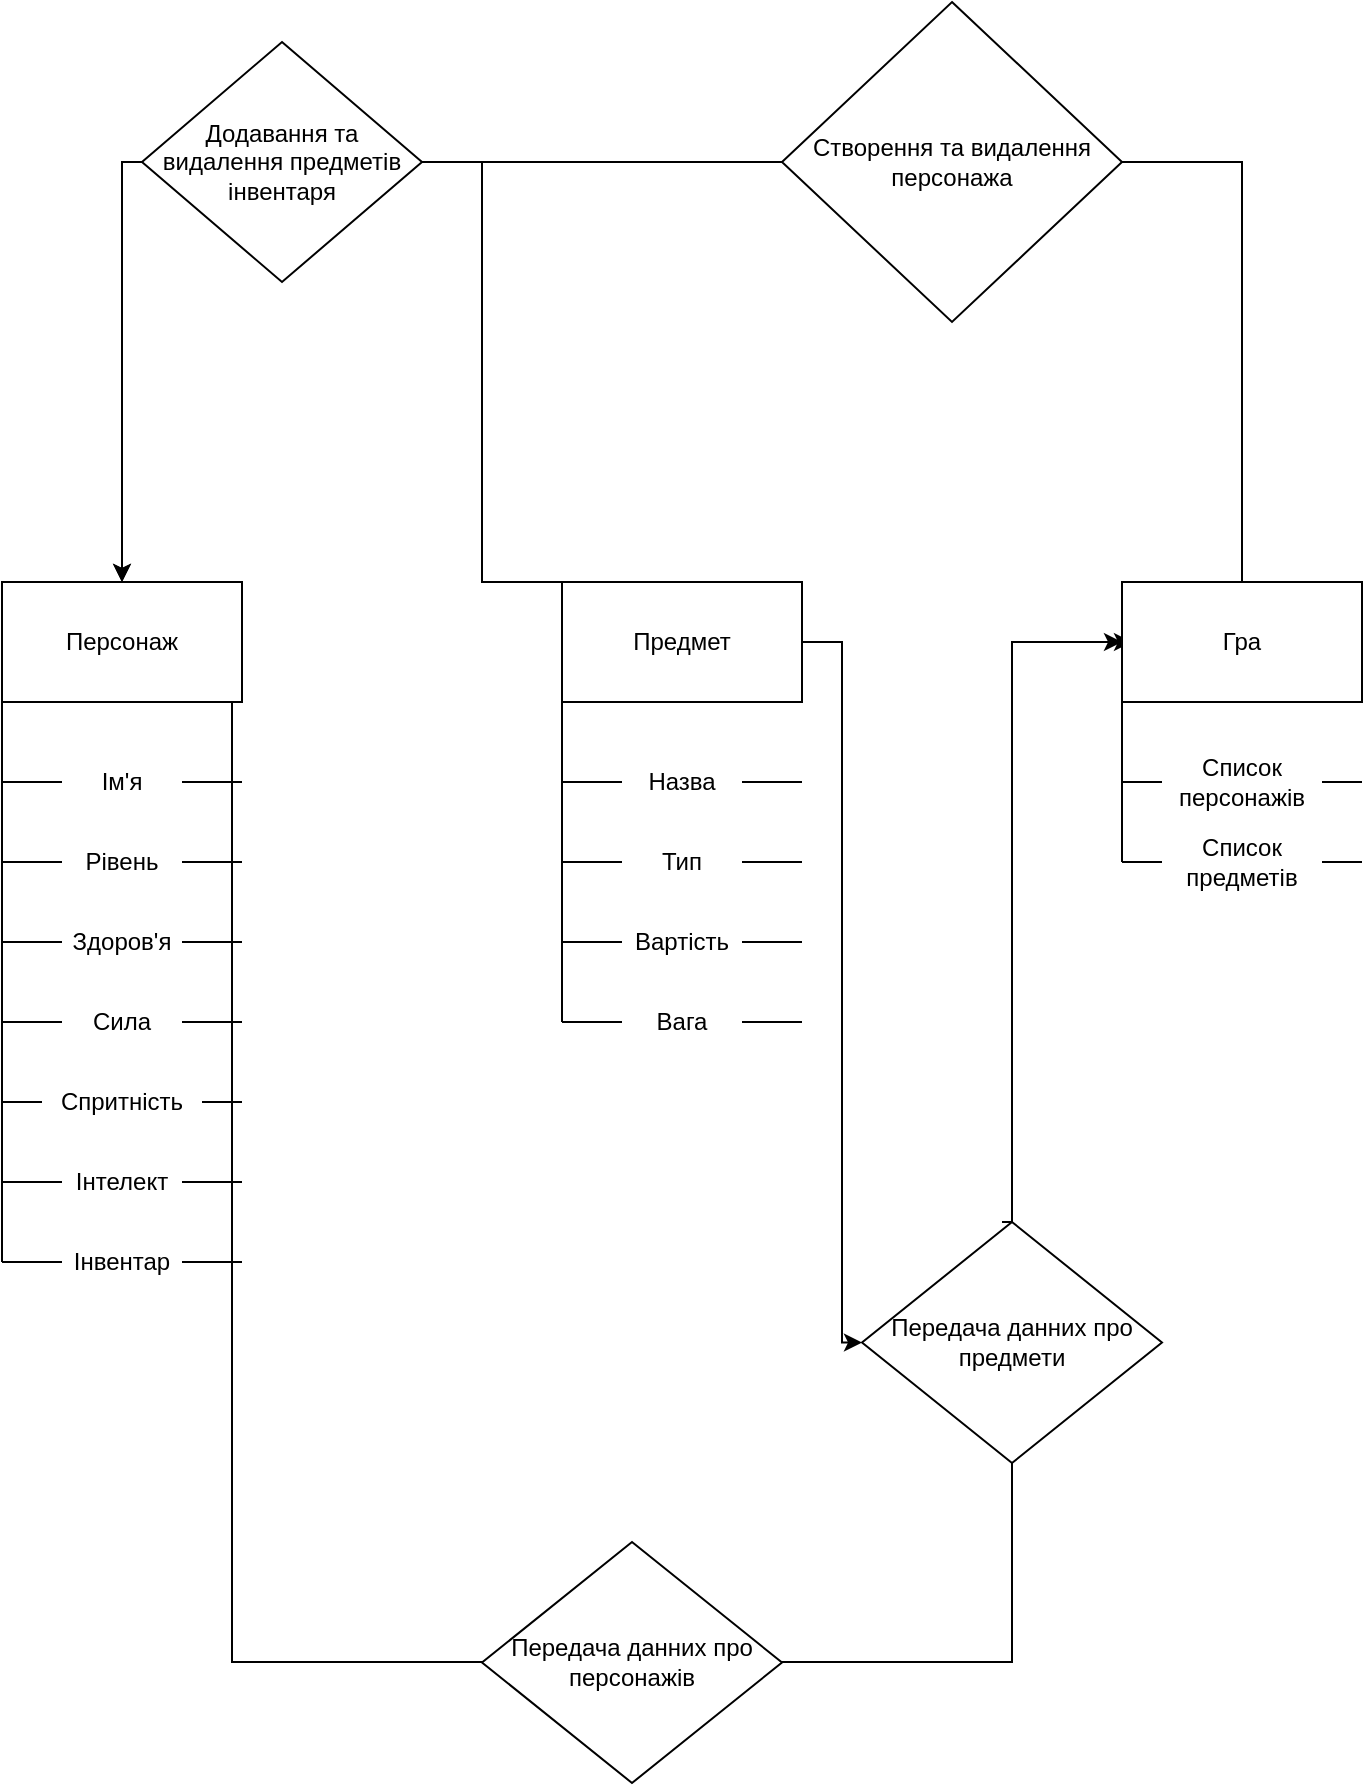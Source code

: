 <mxfile version="24.2.5" type="github">
  <diagram name="Страница — 1" id="Nx0x9TWQ8YZE-pTtcqeE">
    <mxGraphModel dx="789" dy="2083" grid="1" gridSize="10" guides="1" tooltips="1" connect="1" arrows="1" fold="1" page="1" pageScale="1" pageWidth="827" pageHeight="1169" math="0" shadow="0">
      <root>
        <mxCell id="0" />
        <mxCell id="1" parent="0" />
        <mxCell id="vE6tk5VLQzG_xR3LBL_k-56" style="edgeStyle=orthogonalEdgeStyle;rounded=0;orthogonalLoop=1;jettySize=auto;html=1;exitX=1;exitY=0.5;exitDx=0;exitDy=0;entryX=0;entryY=0.5;entryDx=0;entryDy=0;" edge="1" parent="1">
          <mxGeometry relative="1" as="geometry">
            <mxPoint x="275" y="230" as="sourcePoint" />
            <mxPoint x="725" y="230" as="targetPoint" />
            <Array as="points">
              <mxPoint x="275" y="740" />
              <mxPoint x="665" y="740" />
              <mxPoint x="665" y="230" />
            </Array>
          </mxGeometry>
        </mxCell>
        <mxCell id="vE6tk5VLQzG_xR3LBL_k-1" value="Персонаж" style="rounded=0;whiteSpace=wrap;html=1;" vertex="1" parent="1">
          <mxGeometry x="160" y="200" width="120" height="60" as="geometry" />
        </mxCell>
        <mxCell id="vE6tk5VLQzG_xR3LBL_k-2" value="" style="endArrow=none;html=1;rounded=0;entryX=0;entryY=1;entryDx=0;entryDy=0;" edge="1" parent="1" target="vE6tk5VLQzG_xR3LBL_k-1">
          <mxGeometry width="50" height="50" relative="1" as="geometry">
            <mxPoint x="160" y="540" as="sourcePoint" />
            <mxPoint x="300" y="450" as="targetPoint" />
          </mxGeometry>
        </mxCell>
        <mxCell id="vE6tk5VLQzG_xR3LBL_k-3" value="" style="endArrow=none;html=1;rounded=0;" edge="1" parent="1" source="vE6tk5VLQzG_xR3LBL_k-9">
          <mxGeometry width="50" height="50" relative="1" as="geometry">
            <mxPoint x="160" y="300" as="sourcePoint" />
            <mxPoint x="280" y="300" as="targetPoint" />
          </mxGeometry>
        </mxCell>
        <mxCell id="vE6tk5VLQzG_xR3LBL_k-4" value="" style="endArrow=none;html=1;rounded=0;" edge="1" parent="1" source="vE6tk5VLQzG_xR3LBL_k-11">
          <mxGeometry width="50" height="50" relative="1" as="geometry">
            <mxPoint x="160" y="340" as="sourcePoint" />
            <mxPoint x="280" y="340" as="targetPoint" />
          </mxGeometry>
        </mxCell>
        <mxCell id="vE6tk5VLQzG_xR3LBL_k-5" value="" style="endArrow=none;html=1;rounded=0;" edge="1" parent="1" source="vE6tk5VLQzG_xR3LBL_k-13">
          <mxGeometry width="50" height="50" relative="1" as="geometry">
            <mxPoint x="160" y="380" as="sourcePoint" />
            <mxPoint x="280" y="380" as="targetPoint" />
          </mxGeometry>
        </mxCell>
        <mxCell id="vE6tk5VLQzG_xR3LBL_k-6" value="" style="endArrow=none;html=1;rounded=0;" edge="1" parent="1" source="vE6tk5VLQzG_xR3LBL_k-15">
          <mxGeometry width="50" height="50" relative="1" as="geometry">
            <mxPoint x="160" y="420" as="sourcePoint" />
            <mxPoint x="280" y="420" as="targetPoint" />
          </mxGeometry>
        </mxCell>
        <mxCell id="vE6tk5VLQzG_xR3LBL_k-7" value="" style="endArrow=none;html=1;rounded=0;" edge="1" parent="1">
          <mxGeometry width="50" height="50" relative="1" as="geometry">
            <mxPoint x="260" y="460" as="sourcePoint" />
            <mxPoint x="280" y="460" as="targetPoint" />
          </mxGeometry>
        </mxCell>
        <mxCell id="vE6tk5VLQzG_xR3LBL_k-8" value="" style="endArrow=none;html=1;rounded=0;" edge="1" parent="1" target="vE6tk5VLQzG_xR3LBL_k-9">
          <mxGeometry width="50" height="50" relative="1" as="geometry">
            <mxPoint x="160" y="300" as="sourcePoint" />
            <mxPoint x="280" y="300" as="targetPoint" />
          </mxGeometry>
        </mxCell>
        <mxCell id="vE6tk5VLQzG_xR3LBL_k-9" value="Ім&#39;я" style="text;html=1;align=center;verticalAlign=middle;whiteSpace=wrap;rounded=0;" vertex="1" parent="1">
          <mxGeometry x="190" y="290" width="60" height="20" as="geometry" />
        </mxCell>
        <mxCell id="vE6tk5VLQzG_xR3LBL_k-10" value="" style="endArrow=none;html=1;rounded=0;" edge="1" parent="1" target="vE6tk5VLQzG_xR3LBL_k-11">
          <mxGeometry width="50" height="50" relative="1" as="geometry">
            <mxPoint x="160" y="340" as="sourcePoint" />
            <mxPoint x="280" y="340" as="targetPoint" />
          </mxGeometry>
        </mxCell>
        <mxCell id="vE6tk5VLQzG_xR3LBL_k-11" value="Рівень" style="text;html=1;align=center;verticalAlign=middle;whiteSpace=wrap;rounded=0;" vertex="1" parent="1">
          <mxGeometry x="190" y="330" width="60" height="20" as="geometry" />
        </mxCell>
        <mxCell id="vE6tk5VLQzG_xR3LBL_k-12" value="" style="endArrow=none;html=1;rounded=0;" edge="1" parent="1" target="vE6tk5VLQzG_xR3LBL_k-13">
          <mxGeometry width="50" height="50" relative="1" as="geometry">
            <mxPoint x="160" y="380" as="sourcePoint" />
            <mxPoint x="280" y="380" as="targetPoint" />
          </mxGeometry>
        </mxCell>
        <mxCell id="vE6tk5VLQzG_xR3LBL_k-13" value="Здоров&#39;я" style="text;html=1;align=center;verticalAlign=middle;whiteSpace=wrap;rounded=0;" vertex="1" parent="1">
          <mxGeometry x="190" y="370" width="60" height="20" as="geometry" />
        </mxCell>
        <mxCell id="vE6tk5VLQzG_xR3LBL_k-14" value="" style="endArrow=none;html=1;rounded=0;" edge="1" parent="1" target="vE6tk5VLQzG_xR3LBL_k-15">
          <mxGeometry width="50" height="50" relative="1" as="geometry">
            <mxPoint x="160" y="420" as="sourcePoint" />
            <mxPoint x="280" y="420" as="targetPoint" />
          </mxGeometry>
        </mxCell>
        <mxCell id="vE6tk5VLQzG_xR3LBL_k-15" value="Сила" style="text;html=1;align=center;verticalAlign=middle;whiteSpace=wrap;rounded=0;" vertex="1" parent="1">
          <mxGeometry x="190" y="410" width="60" height="20" as="geometry" />
        </mxCell>
        <mxCell id="vE6tk5VLQzG_xR3LBL_k-16" value="" style="endArrow=none;html=1;rounded=0;" edge="1" parent="1" source="vE6tk5VLQzG_xR3LBL_k-20">
          <mxGeometry width="50" height="50" relative="1" as="geometry">
            <mxPoint x="160" y="500" as="sourcePoint" />
            <mxPoint x="280" y="500" as="targetPoint" />
          </mxGeometry>
        </mxCell>
        <mxCell id="vE6tk5VLQzG_xR3LBL_k-17" value="" style="endArrow=none;html=1;rounded=0;" edge="1" parent="1">
          <mxGeometry width="50" height="50" relative="1" as="geometry">
            <mxPoint x="160" y="460" as="sourcePoint" />
            <mxPoint x="180" y="460" as="targetPoint" />
          </mxGeometry>
        </mxCell>
        <mxCell id="vE6tk5VLQzG_xR3LBL_k-18" value="Спритність" style="text;html=1;align=center;verticalAlign=middle;whiteSpace=wrap;rounded=0;" vertex="1" parent="1">
          <mxGeometry x="190" y="450" width="60" height="20" as="geometry" />
        </mxCell>
        <mxCell id="vE6tk5VLQzG_xR3LBL_k-19" value="" style="endArrow=none;html=1;rounded=0;" edge="1" parent="1" target="vE6tk5VLQzG_xR3LBL_k-20">
          <mxGeometry width="50" height="50" relative="1" as="geometry">
            <mxPoint x="160" y="500" as="sourcePoint" />
            <mxPoint x="280" y="500" as="targetPoint" />
          </mxGeometry>
        </mxCell>
        <mxCell id="vE6tk5VLQzG_xR3LBL_k-20" value="Інтелект" style="text;html=1;align=center;verticalAlign=middle;whiteSpace=wrap;rounded=0;" vertex="1" parent="1">
          <mxGeometry x="190" y="490" width="60" height="20" as="geometry" />
        </mxCell>
        <mxCell id="vE6tk5VLQzG_xR3LBL_k-21" value="" style="endArrow=none;html=1;rounded=0;" edge="1" parent="1" source="vE6tk5VLQzG_xR3LBL_k-23">
          <mxGeometry width="50" height="50" relative="1" as="geometry">
            <mxPoint x="160" y="540" as="sourcePoint" />
            <mxPoint x="280" y="540" as="targetPoint" />
          </mxGeometry>
        </mxCell>
        <mxCell id="vE6tk5VLQzG_xR3LBL_k-22" value="" style="endArrow=none;html=1;rounded=0;" edge="1" parent="1" target="vE6tk5VLQzG_xR3LBL_k-23">
          <mxGeometry width="50" height="50" relative="1" as="geometry">
            <mxPoint x="160" y="540" as="sourcePoint" />
            <mxPoint x="280" y="540" as="targetPoint" />
          </mxGeometry>
        </mxCell>
        <mxCell id="vE6tk5VLQzG_xR3LBL_k-23" value="Інвентар" style="text;html=1;align=center;verticalAlign=middle;whiteSpace=wrap;rounded=0;" vertex="1" parent="1">
          <mxGeometry x="190" y="530" width="60" height="20" as="geometry" />
        </mxCell>
        <mxCell id="vE6tk5VLQzG_xR3LBL_k-49" style="edgeStyle=orthogonalEdgeStyle;rounded=0;orthogonalLoop=1;jettySize=auto;html=1;exitX=0;exitY=0.5;exitDx=0;exitDy=0;entryX=0.5;entryY=0;entryDx=0;entryDy=0;" edge="1" parent="1" source="vE6tk5VLQzG_xR3LBL_k-24" target="vE6tk5VLQzG_xR3LBL_k-1">
          <mxGeometry relative="1" as="geometry">
            <mxPoint x="410" y="70" as="targetPoint" />
            <Array as="points">
              <mxPoint x="440" y="200" />
              <mxPoint x="400" y="200" />
              <mxPoint x="400" y="-10" />
              <mxPoint x="220" y="-10" />
            </Array>
          </mxGeometry>
        </mxCell>
        <mxCell id="vE6tk5VLQzG_xR3LBL_k-53" style="edgeStyle=orthogonalEdgeStyle;rounded=0;orthogonalLoop=1;jettySize=auto;html=1;exitX=0.5;exitY=0;exitDx=0;exitDy=0;entryX=0;entryY=0.5;entryDx=0;entryDy=0;" edge="1" parent="1" target="vE6tk5VLQzG_xR3LBL_k-38">
          <mxGeometry relative="1" as="geometry">
            <mxPoint x="660" y="519.97" as="sourcePoint" />
            <mxPoint x="715" y="229.97" as="targetPoint" />
            <Array as="points">
              <mxPoint x="665" y="520" />
              <mxPoint x="665" y="230" />
            </Array>
          </mxGeometry>
        </mxCell>
        <mxCell id="vE6tk5VLQzG_xR3LBL_k-24" value="Предмет" style="rounded=0;whiteSpace=wrap;html=1;" vertex="1" parent="1">
          <mxGeometry x="440" y="200" width="120" height="60" as="geometry" />
        </mxCell>
        <mxCell id="vE6tk5VLQzG_xR3LBL_k-25" value="" style="endArrow=none;html=1;rounded=0;entryX=0;entryY=1;entryDx=0;entryDy=0;" edge="1" parent="1" target="vE6tk5VLQzG_xR3LBL_k-24">
          <mxGeometry width="50" height="50" relative="1" as="geometry">
            <mxPoint x="440" y="420" as="sourcePoint" />
            <mxPoint x="580" y="450" as="targetPoint" />
          </mxGeometry>
        </mxCell>
        <mxCell id="vE6tk5VLQzG_xR3LBL_k-26" value="" style="endArrow=none;html=1;rounded=0;" edge="1" parent="1" source="vE6tk5VLQzG_xR3LBL_k-31">
          <mxGeometry width="50" height="50" relative="1" as="geometry">
            <mxPoint x="440" y="300" as="sourcePoint" />
            <mxPoint x="560" y="300" as="targetPoint" />
          </mxGeometry>
        </mxCell>
        <mxCell id="vE6tk5VLQzG_xR3LBL_k-27" value="" style="endArrow=none;html=1;rounded=0;" edge="1" parent="1" source="vE6tk5VLQzG_xR3LBL_k-33">
          <mxGeometry width="50" height="50" relative="1" as="geometry">
            <mxPoint x="440" y="340" as="sourcePoint" />
            <mxPoint x="560" y="340" as="targetPoint" />
          </mxGeometry>
        </mxCell>
        <mxCell id="vE6tk5VLQzG_xR3LBL_k-28" value="" style="endArrow=none;html=1;rounded=0;" edge="1" parent="1" source="vE6tk5VLQzG_xR3LBL_k-35">
          <mxGeometry width="50" height="50" relative="1" as="geometry">
            <mxPoint x="440" y="380" as="sourcePoint" />
            <mxPoint x="560" y="380" as="targetPoint" />
          </mxGeometry>
        </mxCell>
        <mxCell id="vE6tk5VLQzG_xR3LBL_k-29" value="" style="endArrow=none;html=1;rounded=0;" edge="1" parent="1" source="vE6tk5VLQzG_xR3LBL_k-37">
          <mxGeometry width="50" height="50" relative="1" as="geometry">
            <mxPoint x="440" y="420" as="sourcePoint" />
            <mxPoint x="560" y="420" as="targetPoint" />
          </mxGeometry>
        </mxCell>
        <mxCell id="vE6tk5VLQzG_xR3LBL_k-30" value="" style="endArrow=none;html=1;rounded=0;" edge="1" parent="1" target="vE6tk5VLQzG_xR3LBL_k-31">
          <mxGeometry width="50" height="50" relative="1" as="geometry">
            <mxPoint x="440" y="300" as="sourcePoint" />
            <mxPoint x="560" y="300" as="targetPoint" />
          </mxGeometry>
        </mxCell>
        <mxCell id="vE6tk5VLQzG_xR3LBL_k-31" value="Назва" style="text;html=1;align=center;verticalAlign=middle;whiteSpace=wrap;rounded=0;" vertex="1" parent="1">
          <mxGeometry x="470" y="290" width="60" height="20" as="geometry" />
        </mxCell>
        <mxCell id="vE6tk5VLQzG_xR3LBL_k-32" value="" style="endArrow=none;html=1;rounded=0;" edge="1" parent="1" target="vE6tk5VLQzG_xR3LBL_k-33">
          <mxGeometry width="50" height="50" relative="1" as="geometry">
            <mxPoint x="440" y="340" as="sourcePoint" />
            <mxPoint x="560" y="340" as="targetPoint" />
          </mxGeometry>
        </mxCell>
        <mxCell id="vE6tk5VLQzG_xR3LBL_k-33" value="Тип" style="text;html=1;align=center;verticalAlign=middle;whiteSpace=wrap;rounded=0;" vertex="1" parent="1">
          <mxGeometry x="470" y="330" width="60" height="20" as="geometry" />
        </mxCell>
        <mxCell id="vE6tk5VLQzG_xR3LBL_k-34" value="" style="endArrow=none;html=1;rounded=0;" edge="1" parent="1" target="vE6tk5VLQzG_xR3LBL_k-35">
          <mxGeometry width="50" height="50" relative="1" as="geometry">
            <mxPoint x="440" y="380" as="sourcePoint" />
            <mxPoint x="560" y="380" as="targetPoint" />
          </mxGeometry>
        </mxCell>
        <mxCell id="vE6tk5VLQzG_xR3LBL_k-35" value="Вартість" style="text;html=1;align=center;verticalAlign=middle;whiteSpace=wrap;rounded=0;" vertex="1" parent="1">
          <mxGeometry x="470" y="370" width="60" height="20" as="geometry" />
        </mxCell>
        <mxCell id="vE6tk5VLQzG_xR3LBL_k-36" value="" style="endArrow=none;html=1;rounded=0;" edge="1" parent="1" target="vE6tk5VLQzG_xR3LBL_k-37">
          <mxGeometry width="50" height="50" relative="1" as="geometry">
            <mxPoint x="440" y="420" as="sourcePoint" />
            <mxPoint x="560" y="420" as="targetPoint" />
          </mxGeometry>
        </mxCell>
        <mxCell id="vE6tk5VLQzG_xR3LBL_k-37" value="Вага" style="text;html=1;align=center;verticalAlign=middle;whiteSpace=wrap;rounded=0;" vertex="1" parent="1">
          <mxGeometry x="470" y="410" width="60" height="20" as="geometry" />
        </mxCell>
        <mxCell id="vE6tk5VLQzG_xR3LBL_k-51" style="edgeStyle=orthogonalEdgeStyle;rounded=0;orthogonalLoop=1;jettySize=auto;html=1;exitX=0.5;exitY=0;exitDx=0;exitDy=0;entryX=0.5;entryY=0;entryDx=0;entryDy=0;" edge="1" parent="1" source="vE6tk5VLQzG_xR3LBL_k-38" target="vE6tk5VLQzG_xR3LBL_k-1">
          <mxGeometry relative="1" as="geometry">
            <Array as="points">
              <mxPoint x="780" y="-10" />
              <mxPoint x="220" y="-10" />
            </Array>
          </mxGeometry>
        </mxCell>
        <mxCell id="vE6tk5VLQzG_xR3LBL_k-38" value="Гра" style="rounded=0;whiteSpace=wrap;html=1;" vertex="1" parent="1">
          <mxGeometry x="720" y="200" width="120" height="60" as="geometry" />
        </mxCell>
        <mxCell id="vE6tk5VLQzG_xR3LBL_k-39" value="" style="endArrow=none;html=1;rounded=0;" edge="1" parent="1">
          <mxGeometry width="50" height="50" relative="1" as="geometry">
            <mxPoint x="820" y="300" as="sourcePoint" />
            <mxPoint x="840" y="300" as="targetPoint" />
          </mxGeometry>
        </mxCell>
        <mxCell id="vE6tk5VLQzG_xR3LBL_k-40" value="" style="endArrow=none;html=1;rounded=0;" edge="1" parent="1">
          <mxGeometry width="50" height="50" relative="1" as="geometry">
            <mxPoint x="820" y="340" as="sourcePoint" />
            <mxPoint x="840" y="340" as="targetPoint" />
          </mxGeometry>
        </mxCell>
        <mxCell id="vE6tk5VLQzG_xR3LBL_k-41" value="" style="endArrow=none;html=1;rounded=0;" edge="1" parent="1">
          <mxGeometry width="50" height="50" relative="1" as="geometry">
            <mxPoint x="720" y="300" as="sourcePoint" />
            <mxPoint x="740" y="300" as="targetPoint" />
          </mxGeometry>
        </mxCell>
        <mxCell id="vE6tk5VLQzG_xR3LBL_k-42" value="Список персонажів" style="text;html=1;align=center;verticalAlign=middle;whiteSpace=wrap;rounded=0;" vertex="1" parent="1">
          <mxGeometry x="750" y="290" width="60" height="20" as="geometry" />
        </mxCell>
        <mxCell id="vE6tk5VLQzG_xR3LBL_k-43" value="" style="endArrow=none;html=1;rounded=0;" edge="1" parent="1">
          <mxGeometry width="50" height="50" relative="1" as="geometry">
            <mxPoint x="720" y="340" as="sourcePoint" />
            <mxPoint x="740" y="340" as="targetPoint" />
          </mxGeometry>
        </mxCell>
        <mxCell id="vE6tk5VLQzG_xR3LBL_k-44" value="Список предметів" style="text;html=1;align=center;verticalAlign=middle;whiteSpace=wrap;rounded=0;" vertex="1" parent="1">
          <mxGeometry x="750" y="330" width="60" height="20" as="geometry" />
        </mxCell>
        <mxCell id="vE6tk5VLQzG_xR3LBL_k-48" value="" style="endArrow=none;html=1;rounded=0;entryX=0;entryY=1;entryDx=0;entryDy=0;" edge="1" parent="1" target="vE6tk5VLQzG_xR3LBL_k-38">
          <mxGeometry width="50" height="50" relative="1" as="geometry">
            <mxPoint x="720" y="340" as="sourcePoint" />
            <mxPoint x="800" y="270" as="targetPoint" />
          </mxGeometry>
        </mxCell>
        <mxCell id="vE6tk5VLQzG_xR3LBL_k-50" value="Додавання та видалення предметів інвентаря" style="rhombus;whiteSpace=wrap;html=1;" vertex="1" parent="1">
          <mxGeometry x="230" y="-70" width="140" height="120" as="geometry" />
        </mxCell>
        <mxCell id="vE6tk5VLQzG_xR3LBL_k-52" value="Створення та видалення персонажа" style="rhombus;whiteSpace=wrap;html=1;" vertex="1" parent="1">
          <mxGeometry x="550" y="-90" width="170" height="160" as="geometry" />
        </mxCell>
        <mxCell id="vE6tk5VLQzG_xR3LBL_k-55" value="" style="edgeStyle=orthogonalEdgeStyle;rounded=0;orthogonalLoop=1;jettySize=auto;html=1;exitX=1;exitY=0.5;exitDx=0;exitDy=0;entryX=0;entryY=0.5;entryDx=0;entryDy=0;" edge="1" parent="1" source="vE6tk5VLQzG_xR3LBL_k-24" target="vE6tk5VLQzG_xR3LBL_k-54">
          <mxGeometry relative="1" as="geometry">
            <mxPoint x="560" y="230" as="sourcePoint" />
            <mxPoint x="720" y="230" as="targetPoint" />
            <Array as="points">
              <mxPoint x="580" y="230" />
              <mxPoint x="580" y="580" />
            </Array>
          </mxGeometry>
        </mxCell>
        <mxCell id="vE6tk5VLQzG_xR3LBL_k-54" value="Передача данних про предмети" style="rhombus;whiteSpace=wrap;html=1;" vertex="1" parent="1">
          <mxGeometry x="590" y="520" width="150" height="120.5" as="geometry" />
        </mxCell>
        <mxCell id="vE6tk5VLQzG_xR3LBL_k-57" value="Передача данних про персонажів" style="rhombus;whiteSpace=wrap;html=1;" vertex="1" parent="1">
          <mxGeometry x="400" y="680" width="150" height="120.5" as="geometry" />
        </mxCell>
      </root>
    </mxGraphModel>
  </diagram>
</mxfile>
